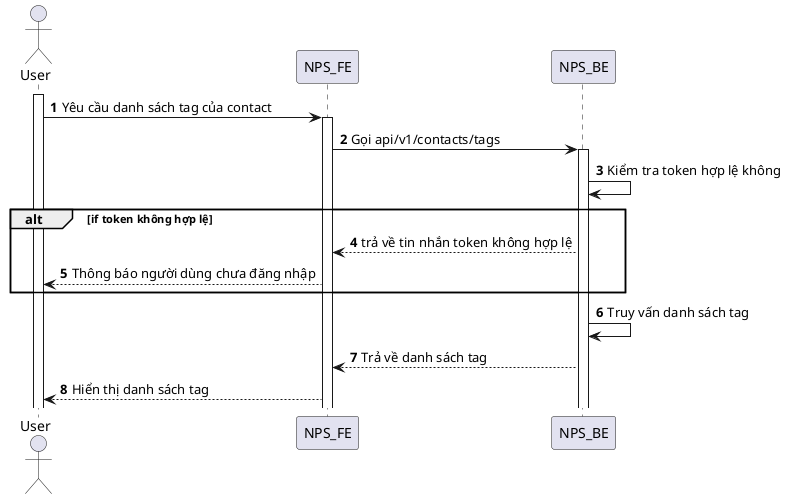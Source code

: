 @startuml
autonumber
actor User
activate User
User -> NPS_FE: Yêu cầu danh sách tag của contact
activate NPS_FE
NPS_FE -> NPS_BE: Gọi api/v1/contacts/tags
activate NPS_BE
NPS_BE -> NPS_BE: Kiểm tra token hợp lệ không
alt if token không hợp lệ
NPS_BE --> NPS_FE: trả về tin nhắn token không hợp lệ
NPS_FE --> User: Thông báo người dùng chưa đăng nhập
end
NPS_BE -> NPS_BE: Truy vấn danh sách tag
NPS_BE --> NPS_FE: Trả về danh sách tag
NPS_FE --> User: Hiển thị danh sách tag
@enduml